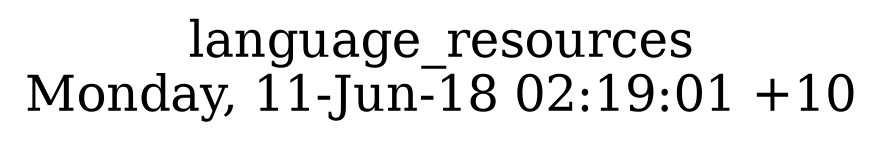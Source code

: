 digraph G {
fontsize="24";
label="language_resources\nMonday, 11-Jun-18 02:19:01 +10";
nojustify=true;
ordering=out;
rankdir=LR;
size="30";
}
